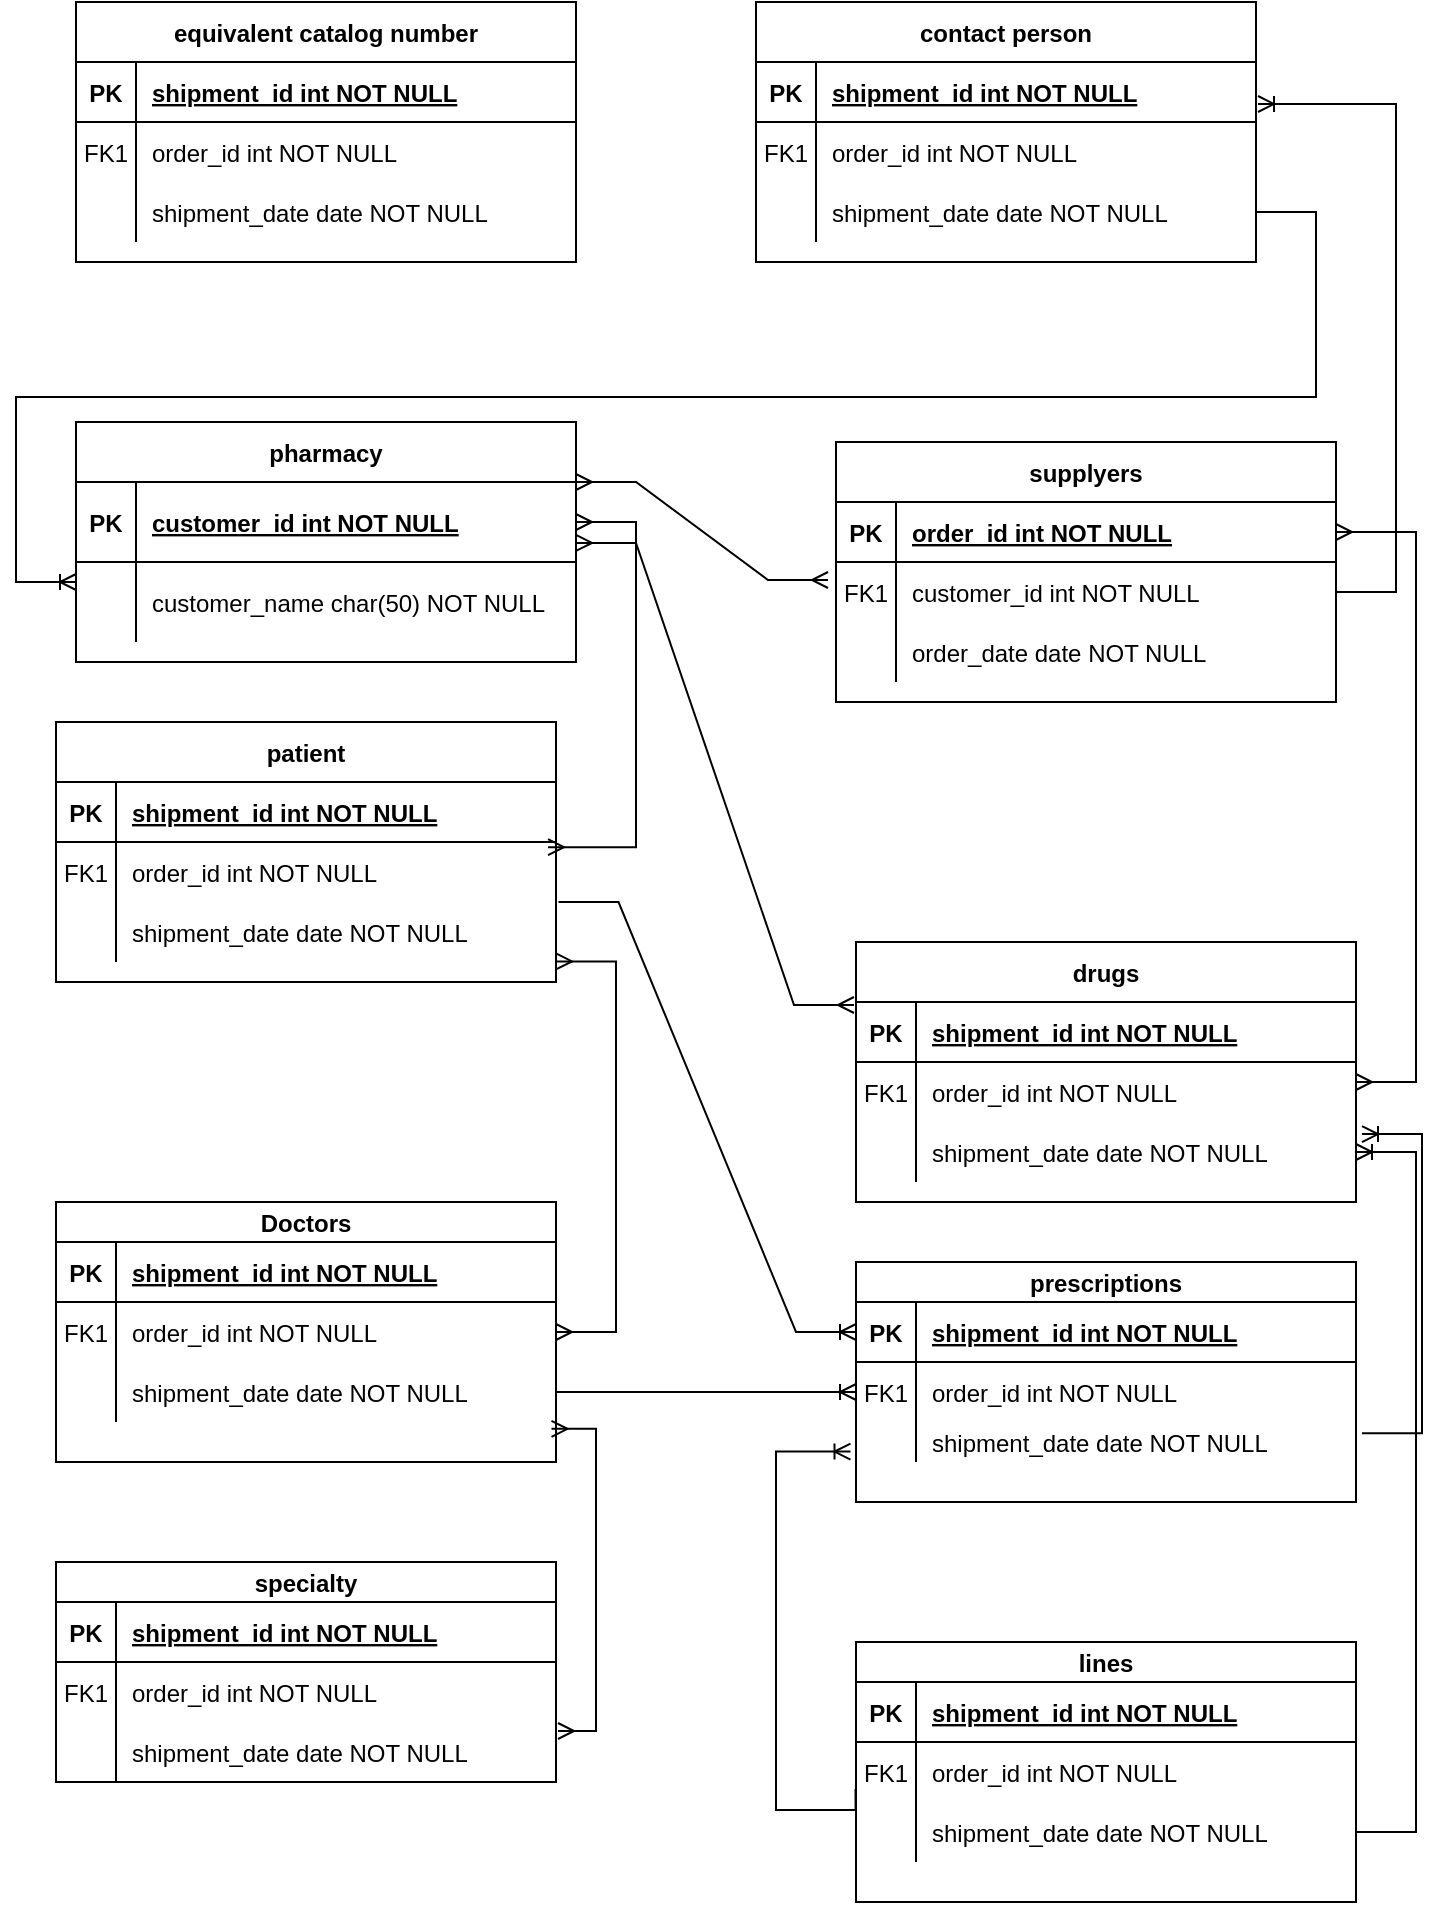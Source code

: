<mxfile version="21.0.8" type="github">
  <diagram id="R2lEEEUBdFMjLlhIrx00" name="Page-1">
    <mxGraphModel dx="1000" dy="1630" grid="1" gridSize="10" guides="1" tooltips="1" connect="1" arrows="1" fold="1" page="1" pageScale="1" pageWidth="850" pageHeight="1100" math="0" shadow="0" extFonts="Permanent Marker^https://fonts.googleapis.com/css?family=Permanent+Marker">
      <root>
        <mxCell id="0" />
        <mxCell id="1" parent="0" />
        <mxCell id="C-vyLk0tnHw3VtMMgP7b-2" value="supplyers" style="shape=table;startSize=30;container=1;collapsible=1;childLayout=tableLayout;fixedRows=1;rowLines=0;fontStyle=1;align=center;resizeLast=1;" parent="1" vertex="1">
          <mxGeometry x="440" y="190" width="250" height="130" as="geometry" />
        </mxCell>
        <mxCell id="C-vyLk0tnHw3VtMMgP7b-3" value="" style="shape=partialRectangle;collapsible=0;dropTarget=0;pointerEvents=0;fillColor=none;points=[[0,0.5],[1,0.5]];portConstraint=eastwest;top=0;left=0;right=0;bottom=1;" parent="C-vyLk0tnHw3VtMMgP7b-2" vertex="1">
          <mxGeometry y="30" width="250" height="30" as="geometry" />
        </mxCell>
        <mxCell id="C-vyLk0tnHw3VtMMgP7b-4" value="PK" style="shape=partialRectangle;overflow=hidden;connectable=0;fillColor=none;top=0;left=0;bottom=0;right=0;fontStyle=1;" parent="C-vyLk0tnHw3VtMMgP7b-3" vertex="1">
          <mxGeometry width="30" height="30" as="geometry">
            <mxRectangle width="30" height="30" as="alternateBounds" />
          </mxGeometry>
        </mxCell>
        <mxCell id="C-vyLk0tnHw3VtMMgP7b-5" value="order_id int NOT NULL " style="shape=partialRectangle;overflow=hidden;connectable=0;fillColor=none;top=0;left=0;bottom=0;right=0;align=left;spacingLeft=6;fontStyle=5;" parent="C-vyLk0tnHw3VtMMgP7b-3" vertex="1">
          <mxGeometry x="30" width="220" height="30" as="geometry">
            <mxRectangle width="220" height="30" as="alternateBounds" />
          </mxGeometry>
        </mxCell>
        <mxCell id="C-vyLk0tnHw3VtMMgP7b-6" value="" style="shape=partialRectangle;collapsible=0;dropTarget=0;pointerEvents=0;fillColor=none;points=[[0,0.5],[1,0.5]];portConstraint=eastwest;top=0;left=0;right=0;bottom=0;" parent="C-vyLk0tnHw3VtMMgP7b-2" vertex="1">
          <mxGeometry y="60" width="250" height="30" as="geometry" />
        </mxCell>
        <mxCell id="C-vyLk0tnHw3VtMMgP7b-7" value="FK1" style="shape=partialRectangle;overflow=hidden;connectable=0;fillColor=none;top=0;left=0;bottom=0;right=0;" parent="C-vyLk0tnHw3VtMMgP7b-6" vertex="1">
          <mxGeometry width="30" height="30" as="geometry">
            <mxRectangle width="30" height="30" as="alternateBounds" />
          </mxGeometry>
        </mxCell>
        <mxCell id="C-vyLk0tnHw3VtMMgP7b-8" value="customer_id int NOT NULL" style="shape=partialRectangle;overflow=hidden;connectable=0;fillColor=none;top=0;left=0;bottom=0;right=0;align=left;spacingLeft=6;" parent="C-vyLk0tnHw3VtMMgP7b-6" vertex="1">
          <mxGeometry x="30" width="220" height="30" as="geometry">
            <mxRectangle width="220" height="30" as="alternateBounds" />
          </mxGeometry>
        </mxCell>
        <mxCell id="C-vyLk0tnHw3VtMMgP7b-9" value="" style="shape=partialRectangle;collapsible=0;dropTarget=0;pointerEvents=0;fillColor=none;points=[[0,0.5],[1,0.5]];portConstraint=eastwest;top=0;left=0;right=0;bottom=0;" parent="C-vyLk0tnHw3VtMMgP7b-2" vertex="1">
          <mxGeometry y="90" width="250" height="30" as="geometry" />
        </mxCell>
        <mxCell id="C-vyLk0tnHw3VtMMgP7b-10" value="" style="shape=partialRectangle;overflow=hidden;connectable=0;fillColor=none;top=0;left=0;bottom=0;right=0;" parent="C-vyLk0tnHw3VtMMgP7b-9" vertex="1">
          <mxGeometry width="30" height="30" as="geometry">
            <mxRectangle width="30" height="30" as="alternateBounds" />
          </mxGeometry>
        </mxCell>
        <mxCell id="C-vyLk0tnHw3VtMMgP7b-11" value="order_date date NOT NULL" style="shape=partialRectangle;overflow=hidden;connectable=0;fillColor=none;top=0;left=0;bottom=0;right=0;align=left;spacingLeft=6;" parent="C-vyLk0tnHw3VtMMgP7b-9" vertex="1">
          <mxGeometry x="30" width="220" height="30" as="geometry">
            <mxRectangle width="220" height="30" as="alternateBounds" />
          </mxGeometry>
        </mxCell>
        <mxCell id="C-vyLk0tnHw3VtMMgP7b-13" value="contact person" style="shape=table;startSize=30;container=1;collapsible=1;childLayout=tableLayout;fixedRows=1;rowLines=0;fontStyle=1;align=center;resizeLast=1;" parent="1" vertex="1">
          <mxGeometry x="400" y="-30" width="250" height="130" as="geometry" />
        </mxCell>
        <mxCell id="C-vyLk0tnHw3VtMMgP7b-14" value="" style="shape=partialRectangle;collapsible=0;dropTarget=0;pointerEvents=0;fillColor=none;points=[[0,0.5],[1,0.5]];portConstraint=eastwest;top=0;left=0;right=0;bottom=1;" parent="C-vyLk0tnHw3VtMMgP7b-13" vertex="1">
          <mxGeometry y="30" width="250" height="30" as="geometry" />
        </mxCell>
        <mxCell id="C-vyLk0tnHw3VtMMgP7b-15" value="PK" style="shape=partialRectangle;overflow=hidden;connectable=0;fillColor=none;top=0;left=0;bottom=0;right=0;fontStyle=1;" parent="C-vyLk0tnHw3VtMMgP7b-14" vertex="1">
          <mxGeometry width="30" height="30" as="geometry">
            <mxRectangle width="30" height="30" as="alternateBounds" />
          </mxGeometry>
        </mxCell>
        <mxCell id="C-vyLk0tnHw3VtMMgP7b-16" value="shipment_id int NOT NULL " style="shape=partialRectangle;overflow=hidden;connectable=0;fillColor=none;top=0;left=0;bottom=0;right=0;align=left;spacingLeft=6;fontStyle=5;" parent="C-vyLk0tnHw3VtMMgP7b-14" vertex="1">
          <mxGeometry x="30" width="220" height="30" as="geometry">
            <mxRectangle width="220" height="30" as="alternateBounds" />
          </mxGeometry>
        </mxCell>
        <mxCell id="C-vyLk0tnHw3VtMMgP7b-17" value="" style="shape=partialRectangle;collapsible=0;dropTarget=0;pointerEvents=0;fillColor=none;points=[[0,0.5],[1,0.5]];portConstraint=eastwest;top=0;left=0;right=0;bottom=0;" parent="C-vyLk0tnHw3VtMMgP7b-13" vertex="1">
          <mxGeometry y="60" width="250" height="30" as="geometry" />
        </mxCell>
        <mxCell id="C-vyLk0tnHw3VtMMgP7b-18" value="FK1" style="shape=partialRectangle;overflow=hidden;connectable=0;fillColor=none;top=0;left=0;bottom=0;right=0;" parent="C-vyLk0tnHw3VtMMgP7b-17" vertex="1">
          <mxGeometry width="30" height="30" as="geometry">
            <mxRectangle width="30" height="30" as="alternateBounds" />
          </mxGeometry>
        </mxCell>
        <mxCell id="C-vyLk0tnHw3VtMMgP7b-19" value="order_id int NOT NULL" style="shape=partialRectangle;overflow=hidden;connectable=0;fillColor=none;top=0;left=0;bottom=0;right=0;align=left;spacingLeft=6;" parent="C-vyLk0tnHw3VtMMgP7b-17" vertex="1">
          <mxGeometry x="30" width="220" height="30" as="geometry">
            <mxRectangle width="220" height="30" as="alternateBounds" />
          </mxGeometry>
        </mxCell>
        <mxCell id="C-vyLk0tnHw3VtMMgP7b-20" value="" style="shape=partialRectangle;collapsible=0;dropTarget=0;pointerEvents=0;fillColor=none;points=[[0,0.5],[1,0.5]];portConstraint=eastwest;top=0;left=0;right=0;bottom=0;" parent="C-vyLk0tnHw3VtMMgP7b-13" vertex="1">
          <mxGeometry y="90" width="250" height="30" as="geometry" />
        </mxCell>
        <mxCell id="C-vyLk0tnHw3VtMMgP7b-21" value="" style="shape=partialRectangle;overflow=hidden;connectable=0;fillColor=none;top=0;left=0;bottom=0;right=0;" parent="C-vyLk0tnHw3VtMMgP7b-20" vertex="1">
          <mxGeometry width="30" height="30" as="geometry">
            <mxRectangle width="30" height="30" as="alternateBounds" />
          </mxGeometry>
        </mxCell>
        <mxCell id="C-vyLk0tnHw3VtMMgP7b-22" value="shipment_date date NOT NULL" style="shape=partialRectangle;overflow=hidden;connectable=0;fillColor=none;top=0;left=0;bottom=0;right=0;align=left;spacingLeft=6;" parent="C-vyLk0tnHw3VtMMgP7b-20" vertex="1">
          <mxGeometry x="30" width="220" height="30" as="geometry">
            <mxRectangle width="220" height="30" as="alternateBounds" />
          </mxGeometry>
        </mxCell>
        <mxCell id="C-vyLk0tnHw3VtMMgP7b-23" value="pharmacy" style="shape=table;startSize=30;container=1;collapsible=1;childLayout=tableLayout;fixedRows=1;rowLines=0;fontStyle=1;align=center;resizeLast=1;" parent="1" vertex="1">
          <mxGeometry x="60" y="180" width="250" height="120.0" as="geometry" />
        </mxCell>
        <mxCell id="C-vyLk0tnHw3VtMMgP7b-24" value="" style="shape=partialRectangle;collapsible=0;dropTarget=0;pointerEvents=0;fillColor=none;points=[[0,0.5],[1,0.5]];portConstraint=eastwest;top=0;left=0;right=0;bottom=1;" parent="C-vyLk0tnHw3VtMMgP7b-23" vertex="1">
          <mxGeometry y="30" width="250" height="40" as="geometry" />
        </mxCell>
        <mxCell id="C-vyLk0tnHw3VtMMgP7b-25" value="PK" style="shape=partialRectangle;overflow=hidden;connectable=0;fillColor=none;top=0;left=0;bottom=0;right=0;fontStyle=1;" parent="C-vyLk0tnHw3VtMMgP7b-24" vertex="1">
          <mxGeometry width="30" height="40" as="geometry">
            <mxRectangle width="30" height="40" as="alternateBounds" />
          </mxGeometry>
        </mxCell>
        <mxCell id="C-vyLk0tnHw3VtMMgP7b-26" value="customer_id int NOT NULL " style="shape=partialRectangle;overflow=hidden;connectable=0;fillColor=none;top=0;left=0;bottom=0;right=0;align=left;spacingLeft=6;fontStyle=5;" parent="C-vyLk0tnHw3VtMMgP7b-24" vertex="1">
          <mxGeometry x="30" width="220" height="40" as="geometry">
            <mxRectangle width="220" height="40" as="alternateBounds" />
          </mxGeometry>
        </mxCell>
        <mxCell id="C-vyLk0tnHw3VtMMgP7b-27" value="" style="shape=partialRectangle;collapsible=0;dropTarget=0;pointerEvents=0;fillColor=none;points=[[0,0.5],[1,0.5]];portConstraint=eastwest;top=0;left=0;right=0;bottom=0;" parent="C-vyLk0tnHw3VtMMgP7b-23" vertex="1">
          <mxGeometry y="70" width="250" height="40" as="geometry" />
        </mxCell>
        <mxCell id="C-vyLk0tnHw3VtMMgP7b-28" value="" style="shape=partialRectangle;overflow=hidden;connectable=0;fillColor=none;top=0;left=0;bottom=0;right=0;" parent="C-vyLk0tnHw3VtMMgP7b-27" vertex="1">
          <mxGeometry width="30" height="40" as="geometry">
            <mxRectangle width="30" height="40" as="alternateBounds" />
          </mxGeometry>
        </mxCell>
        <mxCell id="C-vyLk0tnHw3VtMMgP7b-29" value="customer_name char(50) NOT NULL" style="shape=partialRectangle;overflow=hidden;connectable=0;fillColor=none;top=0;left=0;bottom=0;right=0;align=left;spacingLeft=6;" parent="C-vyLk0tnHw3VtMMgP7b-27" vertex="1">
          <mxGeometry x="30" width="220" height="40" as="geometry">
            <mxRectangle width="220" height="40" as="alternateBounds" />
          </mxGeometry>
        </mxCell>
        <mxCell id="srsGQEnhRJpTJTJRXSEW-1" value="drugs" style="shape=table;startSize=30;container=1;collapsible=1;childLayout=tableLayout;fixedRows=1;rowLines=0;fontStyle=1;align=center;resizeLast=1;" parent="1" vertex="1">
          <mxGeometry x="450" y="440" width="250" height="130" as="geometry" />
        </mxCell>
        <mxCell id="srsGQEnhRJpTJTJRXSEW-2" value="" style="shape=partialRectangle;collapsible=0;dropTarget=0;pointerEvents=0;fillColor=none;points=[[0,0.5],[1,0.5]];portConstraint=eastwest;top=0;left=0;right=0;bottom=1;" parent="srsGQEnhRJpTJTJRXSEW-1" vertex="1">
          <mxGeometry y="30" width="250" height="30" as="geometry" />
        </mxCell>
        <mxCell id="srsGQEnhRJpTJTJRXSEW-3" value="PK" style="shape=partialRectangle;overflow=hidden;connectable=0;fillColor=none;top=0;left=0;bottom=0;right=0;fontStyle=1;" parent="srsGQEnhRJpTJTJRXSEW-2" vertex="1">
          <mxGeometry width="30" height="30" as="geometry">
            <mxRectangle width="30" height="30" as="alternateBounds" />
          </mxGeometry>
        </mxCell>
        <mxCell id="srsGQEnhRJpTJTJRXSEW-4" value="shipment_id int NOT NULL " style="shape=partialRectangle;overflow=hidden;connectable=0;fillColor=none;top=0;left=0;bottom=0;right=0;align=left;spacingLeft=6;fontStyle=5;" parent="srsGQEnhRJpTJTJRXSEW-2" vertex="1">
          <mxGeometry x="30" width="220" height="30" as="geometry">
            <mxRectangle width="220" height="30" as="alternateBounds" />
          </mxGeometry>
        </mxCell>
        <mxCell id="srsGQEnhRJpTJTJRXSEW-5" value="" style="shape=partialRectangle;collapsible=0;dropTarget=0;pointerEvents=0;fillColor=none;points=[[0,0.5],[1,0.5]];portConstraint=eastwest;top=0;left=0;right=0;bottom=0;" parent="srsGQEnhRJpTJTJRXSEW-1" vertex="1">
          <mxGeometry y="60" width="250" height="30" as="geometry" />
        </mxCell>
        <mxCell id="srsGQEnhRJpTJTJRXSEW-6" value="FK1" style="shape=partialRectangle;overflow=hidden;connectable=0;fillColor=none;top=0;left=0;bottom=0;right=0;" parent="srsGQEnhRJpTJTJRXSEW-5" vertex="1">
          <mxGeometry width="30" height="30" as="geometry">
            <mxRectangle width="30" height="30" as="alternateBounds" />
          </mxGeometry>
        </mxCell>
        <mxCell id="srsGQEnhRJpTJTJRXSEW-7" value="order_id int NOT NULL" style="shape=partialRectangle;overflow=hidden;connectable=0;fillColor=none;top=0;left=0;bottom=0;right=0;align=left;spacingLeft=6;" parent="srsGQEnhRJpTJTJRXSEW-5" vertex="1">
          <mxGeometry x="30" width="220" height="30" as="geometry">
            <mxRectangle width="220" height="30" as="alternateBounds" />
          </mxGeometry>
        </mxCell>
        <mxCell id="srsGQEnhRJpTJTJRXSEW-8" value="" style="shape=partialRectangle;collapsible=0;dropTarget=0;pointerEvents=0;fillColor=none;points=[[0,0.5],[1,0.5]];portConstraint=eastwest;top=0;left=0;right=0;bottom=0;" parent="srsGQEnhRJpTJTJRXSEW-1" vertex="1">
          <mxGeometry y="90" width="250" height="30" as="geometry" />
        </mxCell>
        <mxCell id="srsGQEnhRJpTJTJRXSEW-9" value="" style="shape=partialRectangle;overflow=hidden;connectable=0;fillColor=none;top=0;left=0;bottom=0;right=0;" parent="srsGQEnhRJpTJTJRXSEW-8" vertex="1">
          <mxGeometry width="30" height="30" as="geometry">
            <mxRectangle width="30" height="30" as="alternateBounds" />
          </mxGeometry>
        </mxCell>
        <mxCell id="srsGQEnhRJpTJTJRXSEW-10" value="shipment_date date NOT NULL" style="shape=partialRectangle;overflow=hidden;connectable=0;fillColor=none;top=0;left=0;bottom=0;right=0;align=left;spacingLeft=6;" parent="srsGQEnhRJpTJTJRXSEW-8" vertex="1">
          <mxGeometry x="30" width="220" height="30" as="geometry">
            <mxRectangle width="220" height="30" as="alternateBounds" />
          </mxGeometry>
        </mxCell>
        <mxCell id="srsGQEnhRJpTJTJRXSEW-12" value="" style="edgeStyle=entityRelationEdgeStyle;fontSize=12;html=1;endArrow=ERmany;startArrow=ERmany;rounded=0;" parent="1" target="C-vyLk0tnHw3VtMMgP7b-3" edge="1">
          <mxGeometry width="100" height="100" relative="1" as="geometry">
            <mxPoint x="700" y="510" as="sourcePoint" />
            <mxPoint x="800" y="410" as="targetPoint" />
          </mxGeometry>
        </mxCell>
        <mxCell id="srsGQEnhRJpTJTJRXSEW-13" value="" style="edgeStyle=entityRelationEdgeStyle;fontSize=12;html=1;endArrow=ERmany;startArrow=ERmany;rounded=0;exitX=1;exitY=0.25;exitDx=0;exitDy=0;entryX=-0.016;entryY=0.3;entryDx=0;entryDy=0;entryPerimeter=0;" parent="1" source="C-vyLk0tnHw3VtMMgP7b-23" target="C-vyLk0tnHw3VtMMgP7b-6" edge="1">
          <mxGeometry width="100" height="100" relative="1" as="geometry">
            <mxPoint x="710" y="520" as="sourcePoint" />
            <mxPoint x="440" y="160" as="targetPoint" />
          </mxGeometry>
        </mxCell>
        <mxCell id="srsGQEnhRJpTJTJRXSEW-14" value="patient" style="shape=table;startSize=30;container=1;collapsible=1;childLayout=tableLayout;fixedRows=1;rowLines=0;fontStyle=1;align=center;resizeLast=1;" parent="1" vertex="1">
          <mxGeometry x="50" y="330" width="250" height="130" as="geometry" />
        </mxCell>
        <mxCell id="srsGQEnhRJpTJTJRXSEW-15" value="" style="shape=partialRectangle;collapsible=0;dropTarget=0;pointerEvents=0;fillColor=none;points=[[0,0.5],[1,0.5]];portConstraint=eastwest;top=0;left=0;right=0;bottom=1;" parent="srsGQEnhRJpTJTJRXSEW-14" vertex="1">
          <mxGeometry y="30" width="250" height="30" as="geometry" />
        </mxCell>
        <mxCell id="srsGQEnhRJpTJTJRXSEW-16" value="PK" style="shape=partialRectangle;overflow=hidden;connectable=0;fillColor=none;top=0;left=0;bottom=0;right=0;fontStyle=1;" parent="srsGQEnhRJpTJTJRXSEW-15" vertex="1">
          <mxGeometry width="30" height="30" as="geometry">
            <mxRectangle width="30" height="30" as="alternateBounds" />
          </mxGeometry>
        </mxCell>
        <mxCell id="srsGQEnhRJpTJTJRXSEW-17" value="shipment_id int NOT NULL " style="shape=partialRectangle;overflow=hidden;connectable=0;fillColor=none;top=0;left=0;bottom=0;right=0;align=left;spacingLeft=6;fontStyle=5;" parent="srsGQEnhRJpTJTJRXSEW-15" vertex="1">
          <mxGeometry x="30" width="220" height="30" as="geometry">
            <mxRectangle width="220" height="30" as="alternateBounds" />
          </mxGeometry>
        </mxCell>
        <mxCell id="srsGQEnhRJpTJTJRXSEW-18" value="" style="shape=partialRectangle;collapsible=0;dropTarget=0;pointerEvents=0;fillColor=none;points=[[0,0.5],[1,0.5]];portConstraint=eastwest;top=0;left=0;right=0;bottom=0;" parent="srsGQEnhRJpTJTJRXSEW-14" vertex="1">
          <mxGeometry y="60" width="250" height="30" as="geometry" />
        </mxCell>
        <mxCell id="srsGQEnhRJpTJTJRXSEW-19" value="FK1" style="shape=partialRectangle;overflow=hidden;connectable=0;fillColor=none;top=0;left=0;bottom=0;right=0;" parent="srsGQEnhRJpTJTJRXSEW-18" vertex="1">
          <mxGeometry width="30" height="30" as="geometry">
            <mxRectangle width="30" height="30" as="alternateBounds" />
          </mxGeometry>
        </mxCell>
        <mxCell id="srsGQEnhRJpTJTJRXSEW-20" value="order_id int NOT NULL" style="shape=partialRectangle;overflow=hidden;connectable=0;fillColor=none;top=0;left=0;bottom=0;right=0;align=left;spacingLeft=6;" parent="srsGQEnhRJpTJTJRXSEW-18" vertex="1">
          <mxGeometry x="30" width="220" height="30" as="geometry">
            <mxRectangle width="220" height="30" as="alternateBounds" />
          </mxGeometry>
        </mxCell>
        <mxCell id="srsGQEnhRJpTJTJRXSEW-21" value="" style="shape=partialRectangle;collapsible=0;dropTarget=0;pointerEvents=0;fillColor=none;points=[[0,0.5],[1,0.5]];portConstraint=eastwest;top=0;left=0;right=0;bottom=0;" parent="srsGQEnhRJpTJTJRXSEW-14" vertex="1">
          <mxGeometry y="90" width="250" height="30" as="geometry" />
        </mxCell>
        <mxCell id="srsGQEnhRJpTJTJRXSEW-22" value="" style="shape=partialRectangle;overflow=hidden;connectable=0;fillColor=none;top=0;left=0;bottom=0;right=0;" parent="srsGQEnhRJpTJTJRXSEW-21" vertex="1">
          <mxGeometry width="30" height="30" as="geometry">
            <mxRectangle width="30" height="30" as="alternateBounds" />
          </mxGeometry>
        </mxCell>
        <mxCell id="srsGQEnhRJpTJTJRXSEW-23" value="shipment_date date NOT NULL" style="shape=partialRectangle;overflow=hidden;connectable=0;fillColor=none;top=0;left=0;bottom=0;right=0;align=left;spacingLeft=6;" parent="srsGQEnhRJpTJTJRXSEW-21" vertex="1">
          <mxGeometry x="30" width="220" height="30" as="geometry">
            <mxRectangle width="220" height="30" as="alternateBounds" />
          </mxGeometry>
        </mxCell>
        <mxCell id="srsGQEnhRJpTJTJRXSEW-26" value="Doctors" style="shape=table;startSize=20;container=1;collapsible=1;childLayout=tableLayout;fixedRows=1;rowLines=0;fontStyle=1;align=center;resizeLast=1;" parent="1" vertex="1">
          <mxGeometry x="50" y="570" width="250" height="130" as="geometry" />
        </mxCell>
        <mxCell id="srsGQEnhRJpTJTJRXSEW-27" value="" style="shape=partialRectangle;collapsible=0;dropTarget=0;pointerEvents=0;fillColor=none;points=[[0,0.5],[1,0.5]];portConstraint=eastwest;top=0;left=0;right=0;bottom=1;" parent="srsGQEnhRJpTJTJRXSEW-26" vertex="1">
          <mxGeometry y="20" width="250" height="30" as="geometry" />
        </mxCell>
        <mxCell id="srsGQEnhRJpTJTJRXSEW-28" value="PK" style="shape=partialRectangle;overflow=hidden;connectable=0;fillColor=none;top=0;left=0;bottom=0;right=0;fontStyle=1;" parent="srsGQEnhRJpTJTJRXSEW-27" vertex="1">
          <mxGeometry width="30" height="30" as="geometry">
            <mxRectangle width="30" height="30" as="alternateBounds" />
          </mxGeometry>
        </mxCell>
        <mxCell id="srsGQEnhRJpTJTJRXSEW-29" value="shipment_id int NOT NULL " style="shape=partialRectangle;overflow=hidden;connectable=0;fillColor=none;top=0;left=0;bottom=0;right=0;align=left;spacingLeft=6;fontStyle=5;" parent="srsGQEnhRJpTJTJRXSEW-27" vertex="1">
          <mxGeometry x="30" width="220" height="30" as="geometry">
            <mxRectangle width="220" height="30" as="alternateBounds" />
          </mxGeometry>
        </mxCell>
        <mxCell id="srsGQEnhRJpTJTJRXSEW-30" value="" style="shape=partialRectangle;collapsible=0;dropTarget=0;pointerEvents=0;fillColor=none;points=[[0,0.5],[1,0.5]];portConstraint=eastwest;top=0;left=0;right=0;bottom=0;" parent="srsGQEnhRJpTJTJRXSEW-26" vertex="1">
          <mxGeometry y="50" width="250" height="30" as="geometry" />
        </mxCell>
        <mxCell id="srsGQEnhRJpTJTJRXSEW-31" value="FK1" style="shape=partialRectangle;overflow=hidden;connectable=0;fillColor=none;top=0;left=0;bottom=0;right=0;" parent="srsGQEnhRJpTJTJRXSEW-30" vertex="1">
          <mxGeometry width="30" height="30" as="geometry">
            <mxRectangle width="30" height="30" as="alternateBounds" />
          </mxGeometry>
        </mxCell>
        <mxCell id="srsGQEnhRJpTJTJRXSEW-32" value="order_id int NOT NULL" style="shape=partialRectangle;overflow=hidden;connectable=0;fillColor=none;top=0;left=0;bottom=0;right=0;align=left;spacingLeft=6;" parent="srsGQEnhRJpTJTJRXSEW-30" vertex="1">
          <mxGeometry x="30" width="220" height="30" as="geometry">
            <mxRectangle width="220" height="30" as="alternateBounds" />
          </mxGeometry>
        </mxCell>
        <mxCell id="srsGQEnhRJpTJTJRXSEW-33" value="" style="shape=partialRectangle;collapsible=0;dropTarget=0;pointerEvents=0;fillColor=none;points=[[0,0.5],[1,0.5]];portConstraint=eastwest;top=0;left=0;right=0;bottom=0;" parent="srsGQEnhRJpTJTJRXSEW-26" vertex="1">
          <mxGeometry y="80" width="250" height="30" as="geometry" />
        </mxCell>
        <mxCell id="srsGQEnhRJpTJTJRXSEW-34" value="" style="shape=partialRectangle;overflow=hidden;connectable=0;fillColor=none;top=0;left=0;bottom=0;right=0;" parent="srsGQEnhRJpTJTJRXSEW-33" vertex="1">
          <mxGeometry width="30" height="30" as="geometry">
            <mxRectangle width="30" height="30" as="alternateBounds" />
          </mxGeometry>
        </mxCell>
        <mxCell id="srsGQEnhRJpTJTJRXSEW-35" value="shipment_date date NOT NULL" style="shape=partialRectangle;overflow=hidden;connectable=0;fillColor=none;top=0;left=0;bottom=0;right=0;align=left;spacingLeft=6;" parent="srsGQEnhRJpTJTJRXSEW-33" vertex="1">
          <mxGeometry x="30" width="220" height="30" as="geometry">
            <mxRectangle width="220" height="30" as="alternateBounds" />
          </mxGeometry>
        </mxCell>
        <mxCell id="srsGQEnhRJpTJTJRXSEW-36" value="prescriptions" style="shape=table;startSize=20;container=1;collapsible=1;childLayout=tableLayout;fixedRows=1;rowLines=0;fontStyle=1;align=center;resizeLast=1;" parent="1" vertex="1">
          <mxGeometry x="450" y="600" width="250" height="120" as="geometry" />
        </mxCell>
        <mxCell id="srsGQEnhRJpTJTJRXSEW-37" value="" style="shape=partialRectangle;collapsible=0;dropTarget=0;pointerEvents=0;fillColor=none;points=[[0,0.5],[1,0.5]];portConstraint=eastwest;top=0;left=0;right=0;bottom=1;" parent="srsGQEnhRJpTJTJRXSEW-36" vertex="1">
          <mxGeometry y="20" width="250" height="30" as="geometry" />
        </mxCell>
        <mxCell id="srsGQEnhRJpTJTJRXSEW-38" value="PK" style="shape=partialRectangle;overflow=hidden;connectable=0;fillColor=none;top=0;left=0;bottom=0;right=0;fontStyle=1;" parent="srsGQEnhRJpTJTJRXSEW-37" vertex="1">
          <mxGeometry width="30" height="30" as="geometry">
            <mxRectangle width="30" height="30" as="alternateBounds" />
          </mxGeometry>
        </mxCell>
        <mxCell id="srsGQEnhRJpTJTJRXSEW-39" value="shipment_id int NOT NULL " style="shape=partialRectangle;overflow=hidden;connectable=0;fillColor=none;top=0;left=0;bottom=0;right=0;align=left;spacingLeft=6;fontStyle=5;" parent="srsGQEnhRJpTJTJRXSEW-37" vertex="1">
          <mxGeometry x="30" width="220" height="30" as="geometry">
            <mxRectangle width="220" height="30" as="alternateBounds" />
          </mxGeometry>
        </mxCell>
        <mxCell id="srsGQEnhRJpTJTJRXSEW-40" value="" style="shape=partialRectangle;collapsible=0;dropTarget=0;pointerEvents=0;fillColor=none;points=[[0,0.5],[1,0.5]];portConstraint=eastwest;top=0;left=0;right=0;bottom=0;" parent="srsGQEnhRJpTJTJRXSEW-36" vertex="1">
          <mxGeometry y="50" width="250" height="30" as="geometry" />
        </mxCell>
        <mxCell id="srsGQEnhRJpTJTJRXSEW-41" value="FK1" style="shape=partialRectangle;overflow=hidden;connectable=0;fillColor=none;top=0;left=0;bottom=0;right=0;" parent="srsGQEnhRJpTJTJRXSEW-40" vertex="1">
          <mxGeometry width="30" height="30" as="geometry">
            <mxRectangle width="30" height="30" as="alternateBounds" />
          </mxGeometry>
        </mxCell>
        <mxCell id="srsGQEnhRJpTJTJRXSEW-42" value="order_id int NOT NULL" style="shape=partialRectangle;overflow=hidden;connectable=0;fillColor=none;top=0;left=0;bottom=0;right=0;align=left;spacingLeft=6;" parent="srsGQEnhRJpTJTJRXSEW-40" vertex="1">
          <mxGeometry x="30" width="220" height="30" as="geometry">
            <mxRectangle width="220" height="30" as="alternateBounds" />
          </mxGeometry>
        </mxCell>
        <mxCell id="srsGQEnhRJpTJTJRXSEW-43" value="" style="shape=partialRectangle;collapsible=0;dropTarget=0;pointerEvents=0;fillColor=none;points=[[0,0.5],[1,0.5]];portConstraint=eastwest;top=0;left=0;right=0;bottom=0;" parent="srsGQEnhRJpTJTJRXSEW-36" vertex="1">
          <mxGeometry y="80" width="250" height="20" as="geometry" />
        </mxCell>
        <mxCell id="srsGQEnhRJpTJTJRXSEW-44" value="" style="shape=partialRectangle;overflow=hidden;connectable=0;fillColor=none;top=0;left=0;bottom=0;right=0;" parent="srsGQEnhRJpTJTJRXSEW-43" vertex="1">
          <mxGeometry width="30" height="20" as="geometry">
            <mxRectangle width="30" height="20" as="alternateBounds" />
          </mxGeometry>
        </mxCell>
        <mxCell id="srsGQEnhRJpTJTJRXSEW-45" value="shipment_date date NOT NULL" style="shape=partialRectangle;overflow=hidden;connectable=0;fillColor=none;top=0;left=0;bottom=0;right=0;align=left;spacingLeft=6;" parent="srsGQEnhRJpTJTJRXSEW-43" vertex="1">
          <mxGeometry x="30" width="220" height="20" as="geometry">
            <mxRectangle width="220" height="20" as="alternateBounds" />
          </mxGeometry>
        </mxCell>
        <mxCell id="srsGQEnhRJpTJTJRXSEW-46" value="specialty" style="shape=table;startSize=20;container=1;collapsible=1;childLayout=tableLayout;fixedRows=1;rowLines=0;fontStyle=1;align=center;resizeLast=1;" parent="1" vertex="1">
          <mxGeometry x="50" y="750" width="250" height="110" as="geometry" />
        </mxCell>
        <mxCell id="srsGQEnhRJpTJTJRXSEW-47" value="" style="shape=partialRectangle;collapsible=0;dropTarget=0;pointerEvents=0;fillColor=none;points=[[0,0.5],[1,0.5]];portConstraint=eastwest;top=0;left=0;right=0;bottom=1;" parent="srsGQEnhRJpTJTJRXSEW-46" vertex="1">
          <mxGeometry y="20" width="250" height="30" as="geometry" />
        </mxCell>
        <mxCell id="srsGQEnhRJpTJTJRXSEW-48" value="PK" style="shape=partialRectangle;overflow=hidden;connectable=0;fillColor=none;top=0;left=0;bottom=0;right=0;fontStyle=1;" parent="srsGQEnhRJpTJTJRXSEW-47" vertex="1">
          <mxGeometry width="30" height="30" as="geometry">
            <mxRectangle width="30" height="30" as="alternateBounds" />
          </mxGeometry>
        </mxCell>
        <mxCell id="srsGQEnhRJpTJTJRXSEW-49" value="shipment_id int NOT NULL " style="shape=partialRectangle;overflow=hidden;connectable=0;fillColor=none;top=0;left=0;bottom=0;right=0;align=left;spacingLeft=6;fontStyle=5;" parent="srsGQEnhRJpTJTJRXSEW-47" vertex="1">
          <mxGeometry x="30" width="220" height="30" as="geometry">
            <mxRectangle width="220" height="30" as="alternateBounds" />
          </mxGeometry>
        </mxCell>
        <mxCell id="srsGQEnhRJpTJTJRXSEW-50" value="" style="shape=partialRectangle;collapsible=0;dropTarget=0;pointerEvents=0;fillColor=none;points=[[0,0.5],[1,0.5]];portConstraint=eastwest;top=0;left=0;right=0;bottom=0;" parent="srsGQEnhRJpTJTJRXSEW-46" vertex="1">
          <mxGeometry y="50" width="250" height="30" as="geometry" />
        </mxCell>
        <mxCell id="srsGQEnhRJpTJTJRXSEW-51" value="FK1" style="shape=partialRectangle;overflow=hidden;connectable=0;fillColor=none;top=0;left=0;bottom=0;right=0;" parent="srsGQEnhRJpTJTJRXSEW-50" vertex="1">
          <mxGeometry width="30" height="30" as="geometry">
            <mxRectangle width="30" height="30" as="alternateBounds" />
          </mxGeometry>
        </mxCell>
        <mxCell id="srsGQEnhRJpTJTJRXSEW-52" value="order_id int NOT NULL" style="shape=partialRectangle;overflow=hidden;connectable=0;fillColor=none;top=0;left=0;bottom=0;right=0;align=left;spacingLeft=6;" parent="srsGQEnhRJpTJTJRXSEW-50" vertex="1">
          <mxGeometry x="30" width="220" height="30" as="geometry">
            <mxRectangle width="220" height="30" as="alternateBounds" />
          </mxGeometry>
        </mxCell>
        <mxCell id="srsGQEnhRJpTJTJRXSEW-53" value="" style="shape=partialRectangle;collapsible=0;dropTarget=0;pointerEvents=0;fillColor=none;points=[[0,0.5],[1,0.5]];portConstraint=eastwest;top=0;left=0;right=0;bottom=0;" parent="srsGQEnhRJpTJTJRXSEW-46" vertex="1">
          <mxGeometry y="80" width="250" height="30" as="geometry" />
        </mxCell>
        <mxCell id="srsGQEnhRJpTJTJRXSEW-54" value="" style="shape=partialRectangle;overflow=hidden;connectable=0;fillColor=none;top=0;left=0;bottom=0;right=0;" parent="srsGQEnhRJpTJTJRXSEW-53" vertex="1">
          <mxGeometry width="30" height="30" as="geometry">
            <mxRectangle width="30" height="30" as="alternateBounds" />
          </mxGeometry>
        </mxCell>
        <mxCell id="srsGQEnhRJpTJTJRXSEW-55" value="shipment_date date NOT NULL" style="shape=partialRectangle;overflow=hidden;connectable=0;fillColor=none;top=0;left=0;bottom=0;right=0;align=left;spacingLeft=6;" parent="srsGQEnhRJpTJTJRXSEW-53" vertex="1">
          <mxGeometry x="30" width="220" height="30" as="geometry">
            <mxRectangle width="220" height="30" as="alternateBounds" />
          </mxGeometry>
        </mxCell>
        <mxCell id="srsGQEnhRJpTJTJRXSEW-56" value="" style="edgeStyle=entityRelationEdgeStyle;fontSize=12;html=1;endArrow=ERoneToMany;rounded=0;exitX=1;exitY=0.5;exitDx=0;exitDy=0;" parent="1" source="srsGQEnhRJpTJTJRXSEW-33" target="srsGQEnhRJpTJTJRXSEW-40" edge="1">
          <mxGeometry width="100" height="100" relative="1" as="geometry">
            <mxPoint x="370" y="600" as="sourcePoint" />
            <mxPoint x="470" y="500" as="targetPoint" />
          </mxGeometry>
        </mxCell>
        <mxCell id="srsGQEnhRJpTJTJRXSEW-57" value="" style="edgeStyle=entityRelationEdgeStyle;fontSize=12;html=1;endArrow=ERmany;startArrow=ERmany;rounded=0;exitX=1;exitY=0.5;exitDx=0;exitDy=0;entryX=1;entryY=0.99;entryDx=0;entryDy=0;entryPerimeter=0;" parent="1" source="srsGQEnhRJpTJTJRXSEW-30" target="srsGQEnhRJpTJTJRXSEW-21" edge="1">
          <mxGeometry width="100" height="100" relative="1" as="geometry">
            <mxPoint x="450" y="570" as="sourcePoint" />
            <mxPoint x="550" y="470" as="targetPoint" />
          </mxGeometry>
        </mxCell>
        <mxCell id="srsGQEnhRJpTJTJRXSEW-66" value="" style="edgeStyle=entityRelationEdgeStyle;fontSize=12;html=1;endArrow=ERoneToMany;rounded=0;entryX=1.004;entryY=0.7;entryDx=0;entryDy=0;entryPerimeter=0;" parent="1" source="C-vyLk0tnHw3VtMMgP7b-6" target="C-vyLk0tnHw3VtMMgP7b-14" edge="1">
          <mxGeometry width="100" height="100" relative="1" as="geometry">
            <mxPoint x="710" y="140" as="sourcePoint" />
            <mxPoint x="480" y="-80" as="targetPoint" />
          </mxGeometry>
        </mxCell>
        <mxCell id="srsGQEnhRJpTJTJRXSEW-69" value="" style="edgeStyle=entityRelationEdgeStyle;fontSize=12;html=1;endArrow=ERoneToMany;rounded=0;exitX=1;exitY=0.5;exitDx=0;exitDy=0;" parent="1" source="C-vyLk0tnHw3VtMMgP7b-20" edge="1">
          <mxGeometry width="100" height="100" relative="1" as="geometry">
            <mxPoint x="530" y="95" as="sourcePoint" />
            <mxPoint x="60" y="260" as="targetPoint" />
          </mxGeometry>
        </mxCell>
        <mxCell id="srsGQEnhRJpTJTJRXSEW-72" value="lines" style="shape=table;startSize=20;container=1;collapsible=1;childLayout=tableLayout;fixedRows=1;rowLines=0;fontStyle=1;align=center;resizeLast=1;" parent="1" vertex="1">
          <mxGeometry x="450" y="790" width="250" height="130" as="geometry" />
        </mxCell>
        <mxCell id="srsGQEnhRJpTJTJRXSEW-73" value="" style="shape=partialRectangle;collapsible=0;dropTarget=0;pointerEvents=0;fillColor=none;points=[[0,0.5],[1,0.5]];portConstraint=eastwest;top=0;left=0;right=0;bottom=1;" parent="srsGQEnhRJpTJTJRXSEW-72" vertex="1">
          <mxGeometry y="20" width="250" height="30" as="geometry" />
        </mxCell>
        <mxCell id="srsGQEnhRJpTJTJRXSEW-74" value="PK" style="shape=partialRectangle;overflow=hidden;connectable=0;fillColor=none;top=0;left=0;bottom=0;right=0;fontStyle=1;" parent="srsGQEnhRJpTJTJRXSEW-73" vertex="1">
          <mxGeometry width="30" height="30" as="geometry">
            <mxRectangle width="30" height="30" as="alternateBounds" />
          </mxGeometry>
        </mxCell>
        <mxCell id="srsGQEnhRJpTJTJRXSEW-75" value="shipment_id int NOT NULL " style="shape=partialRectangle;overflow=hidden;connectable=0;fillColor=none;top=0;left=0;bottom=0;right=0;align=left;spacingLeft=6;fontStyle=5;" parent="srsGQEnhRJpTJTJRXSEW-73" vertex="1">
          <mxGeometry x="30" width="220" height="30" as="geometry">
            <mxRectangle width="220" height="30" as="alternateBounds" />
          </mxGeometry>
        </mxCell>
        <mxCell id="srsGQEnhRJpTJTJRXSEW-76" value="" style="shape=partialRectangle;collapsible=0;dropTarget=0;pointerEvents=0;fillColor=none;points=[[0,0.5],[1,0.5]];portConstraint=eastwest;top=0;left=0;right=0;bottom=0;" parent="srsGQEnhRJpTJTJRXSEW-72" vertex="1">
          <mxGeometry y="50" width="250" height="30" as="geometry" />
        </mxCell>
        <mxCell id="srsGQEnhRJpTJTJRXSEW-77" value="FK1" style="shape=partialRectangle;overflow=hidden;connectable=0;fillColor=none;top=0;left=0;bottom=0;right=0;" parent="srsGQEnhRJpTJTJRXSEW-76" vertex="1">
          <mxGeometry width="30" height="30" as="geometry">
            <mxRectangle width="30" height="30" as="alternateBounds" />
          </mxGeometry>
        </mxCell>
        <mxCell id="srsGQEnhRJpTJTJRXSEW-78" value="order_id int NOT NULL" style="shape=partialRectangle;overflow=hidden;connectable=0;fillColor=none;top=0;left=0;bottom=0;right=0;align=left;spacingLeft=6;" parent="srsGQEnhRJpTJTJRXSEW-76" vertex="1">
          <mxGeometry x="30" width="220" height="30" as="geometry">
            <mxRectangle width="220" height="30" as="alternateBounds" />
          </mxGeometry>
        </mxCell>
        <mxCell id="srsGQEnhRJpTJTJRXSEW-79" value="" style="shape=partialRectangle;collapsible=0;dropTarget=0;pointerEvents=0;fillColor=none;points=[[0,0.5],[1,0.5]];portConstraint=eastwest;top=0;left=0;right=0;bottom=0;" parent="srsGQEnhRJpTJTJRXSEW-72" vertex="1">
          <mxGeometry y="80" width="250" height="30" as="geometry" />
        </mxCell>
        <mxCell id="srsGQEnhRJpTJTJRXSEW-80" value="" style="shape=partialRectangle;overflow=hidden;connectable=0;fillColor=none;top=0;left=0;bottom=0;right=0;" parent="srsGQEnhRJpTJTJRXSEW-79" vertex="1">
          <mxGeometry width="30" height="30" as="geometry">
            <mxRectangle width="30" height="30" as="alternateBounds" />
          </mxGeometry>
        </mxCell>
        <mxCell id="srsGQEnhRJpTJTJRXSEW-81" value="shipment_date date NOT NULL" style="shape=partialRectangle;overflow=hidden;connectable=0;fillColor=none;top=0;left=0;bottom=0;right=0;align=left;spacingLeft=6;" parent="srsGQEnhRJpTJTJRXSEW-79" vertex="1">
          <mxGeometry x="30" width="220" height="30" as="geometry">
            <mxRectangle width="220" height="30" as="alternateBounds" />
          </mxGeometry>
        </mxCell>
        <mxCell id="srsGQEnhRJpTJTJRXSEW-82" value="" style="edgeStyle=entityRelationEdgeStyle;fontSize=12;html=1;endArrow=ERoneToMany;rounded=0;entryX=1.012;entryY=0.202;entryDx=0;entryDy=0;entryPerimeter=0;exitX=1.012;exitY=0.284;exitDx=0;exitDy=0;exitPerimeter=0;" parent="1" source="srsGQEnhRJpTJTJRXSEW-43" target="srsGQEnhRJpTJTJRXSEW-8" edge="1">
          <mxGeometry width="100" height="100" relative="1" as="geometry">
            <mxPoint x="720" y="720" as="sourcePoint" />
            <mxPoint x="440" y="460" as="targetPoint" />
          </mxGeometry>
        </mxCell>
        <mxCell id="srsGQEnhRJpTJTJRXSEW-83" value="" style="fontSize=12;html=1;endArrow=ERoneToMany;rounded=0;edgeStyle=orthogonalEdgeStyle;elbow=vertical;exitX=-0.001;exitY=0.785;exitDx=0;exitDy=0;exitPerimeter=0;entryX=-0.011;entryY=0.74;entryDx=0;entryDy=0;entryPerimeter=0;" parent="1" source="srsGQEnhRJpTJTJRXSEW-76" target="srsGQEnhRJpTJTJRXSEW-43" edge="1">
          <mxGeometry width="100" height="100" relative="1" as="geometry">
            <mxPoint x="410" y="880" as="sourcePoint" />
            <mxPoint x="450" y="710" as="targetPoint" />
            <Array as="points">
              <mxPoint x="410" y="874" />
              <mxPoint x="410" y="695" />
            </Array>
          </mxGeometry>
        </mxCell>
        <mxCell id="srsGQEnhRJpTJTJRXSEW-86" value="equivalent catalog number" style="shape=table;startSize=30;container=1;collapsible=1;childLayout=tableLayout;fixedRows=1;rowLines=0;fontStyle=1;align=center;resizeLast=1;" parent="1" vertex="1">
          <mxGeometry x="60" y="-30" width="250" height="130" as="geometry" />
        </mxCell>
        <mxCell id="srsGQEnhRJpTJTJRXSEW-87" value="" style="shape=partialRectangle;collapsible=0;dropTarget=0;pointerEvents=0;fillColor=none;points=[[0,0.5],[1,0.5]];portConstraint=eastwest;top=0;left=0;right=0;bottom=1;" parent="srsGQEnhRJpTJTJRXSEW-86" vertex="1">
          <mxGeometry y="30" width="250" height="30" as="geometry" />
        </mxCell>
        <mxCell id="srsGQEnhRJpTJTJRXSEW-88" value="PK" style="shape=partialRectangle;overflow=hidden;connectable=0;fillColor=none;top=0;left=0;bottom=0;right=0;fontStyle=1;" parent="srsGQEnhRJpTJTJRXSEW-87" vertex="1">
          <mxGeometry width="30" height="30" as="geometry">
            <mxRectangle width="30" height="30" as="alternateBounds" />
          </mxGeometry>
        </mxCell>
        <mxCell id="srsGQEnhRJpTJTJRXSEW-89" value="shipment_id int NOT NULL " style="shape=partialRectangle;overflow=hidden;connectable=0;fillColor=none;top=0;left=0;bottom=0;right=0;align=left;spacingLeft=6;fontStyle=5;" parent="srsGQEnhRJpTJTJRXSEW-87" vertex="1">
          <mxGeometry x="30" width="220" height="30" as="geometry">
            <mxRectangle width="220" height="30" as="alternateBounds" />
          </mxGeometry>
        </mxCell>
        <mxCell id="srsGQEnhRJpTJTJRXSEW-90" value="" style="shape=partialRectangle;collapsible=0;dropTarget=0;pointerEvents=0;fillColor=none;points=[[0,0.5],[1,0.5]];portConstraint=eastwest;top=0;left=0;right=0;bottom=0;" parent="srsGQEnhRJpTJTJRXSEW-86" vertex="1">
          <mxGeometry y="60" width="250" height="30" as="geometry" />
        </mxCell>
        <mxCell id="srsGQEnhRJpTJTJRXSEW-91" value="FK1" style="shape=partialRectangle;overflow=hidden;connectable=0;fillColor=none;top=0;left=0;bottom=0;right=0;" parent="srsGQEnhRJpTJTJRXSEW-90" vertex="1">
          <mxGeometry width="30" height="30" as="geometry">
            <mxRectangle width="30" height="30" as="alternateBounds" />
          </mxGeometry>
        </mxCell>
        <mxCell id="srsGQEnhRJpTJTJRXSEW-92" value="order_id int NOT NULL" style="shape=partialRectangle;overflow=hidden;connectable=0;fillColor=none;top=0;left=0;bottom=0;right=0;align=left;spacingLeft=6;" parent="srsGQEnhRJpTJTJRXSEW-90" vertex="1">
          <mxGeometry x="30" width="220" height="30" as="geometry">
            <mxRectangle width="220" height="30" as="alternateBounds" />
          </mxGeometry>
        </mxCell>
        <mxCell id="srsGQEnhRJpTJTJRXSEW-93" value="" style="shape=partialRectangle;collapsible=0;dropTarget=0;pointerEvents=0;fillColor=none;points=[[0,0.5],[1,0.5]];portConstraint=eastwest;top=0;left=0;right=0;bottom=0;" parent="srsGQEnhRJpTJTJRXSEW-86" vertex="1">
          <mxGeometry y="90" width="250" height="30" as="geometry" />
        </mxCell>
        <mxCell id="srsGQEnhRJpTJTJRXSEW-94" value="" style="shape=partialRectangle;overflow=hidden;connectable=0;fillColor=none;top=0;left=0;bottom=0;right=0;" parent="srsGQEnhRJpTJTJRXSEW-93" vertex="1">
          <mxGeometry width="30" height="30" as="geometry">
            <mxRectangle width="30" height="30" as="alternateBounds" />
          </mxGeometry>
        </mxCell>
        <mxCell id="srsGQEnhRJpTJTJRXSEW-95" value="shipment_date date NOT NULL" style="shape=partialRectangle;overflow=hidden;connectable=0;fillColor=none;top=0;left=0;bottom=0;right=0;align=left;spacingLeft=6;" parent="srsGQEnhRJpTJTJRXSEW-93" vertex="1">
          <mxGeometry x="30" width="220" height="30" as="geometry">
            <mxRectangle width="220" height="30" as="alternateBounds" />
          </mxGeometry>
        </mxCell>
        <mxCell id="srsGQEnhRJpTJTJRXSEW-96" value="" style="edgeStyle=entityRelationEdgeStyle;fontSize=12;html=1;endArrow=ERmany;startArrow=ERmany;rounded=0;exitX=-0.004;exitY=0.05;exitDx=0;exitDy=0;exitPerimeter=0;entryX=1;entryY=0.762;entryDx=0;entryDy=0;entryPerimeter=0;" parent="1" source="srsGQEnhRJpTJTJRXSEW-2" target="C-vyLk0tnHw3VtMMgP7b-24" edge="1">
          <mxGeometry width="100" height="100" relative="1" as="geometry">
            <mxPoint x="280" y="460" as="sourcePoint" />
            <mxPoint x="380" y="360" as="targetPoint" />
          </mxGeometry>
        </mxCell>
        <mxCell id="srsGQEnhRJpTJTJRXSEW-97" value="" style="edgeStyle=entityRelationEdgeStyle;fontSize=12;html=1;endArrow=ERoneToMany;rounded=0;" parent="1" source="srsGQEnhRJpTJTJRXSEW-79" target="srsGQEnhRJpTJTJRXSEW-8" edge="1">
          <mxGeometry width="100" height="100" relative="1" as="geometry">
            <mxPoint x="713" y="696" as="sourcePoint" />
            <mxPoint x="713" y="546" as="targetPoint" />
          </mxGeometry>
        </mxCell>
        <mxCell id="srsGQEnhRJpTJTJRXSEW-98" value="" style="edgeStyle=orthogonalEdgeStyle;fontSize=12;html=1;endArrow=ERmany;startArrow=ERmany;rounded=0;exitX=1.004;exitY=0.15;exitDx=0;exitDy=0;exitPerimeter=0;entryX=0.991;entryY=1.113;entryDx=0;entryDy=0;entryPerimeter=0;" parent="1" source="srsGQEnhRJpTJTJRXSEW-53" target="srsGQEnhRJpTJTJRXSEW-33" edge="1">
          <mxGeometry width="100" height="100" relative="1" as="geometry">
            <mxPoint x="310" y="645" as="sourcePoint" />
            <mxPoint x="310" y="450" as="targetPoint" />
            <Array as="points">
              <mxPoint x="320" y="835" />
              <mxPoint x="320" y="683" />
            </Array>
          </mxGeometry>
        </mxCell>
        <mxCell id="srsGQEnhRJpTJTJRXSEW-99" value="" style="edgeStyle=entityRelationEdgeStyle;fontSize=12;html=1;endArrow=ERmany;startArrow=ERmany;rounded=0;entryX=0.984;entryY=1.086;entryDx=0;entryDy=0;entryPerimeter=0;" parent="1" source="C-vyLk0tnHw3VtMMgP7b-24" target="srsGQEnhRJpTJTJRXSEW-15" edge="1">
          <mxGeometry width="100" height="100" relative="1" as="geometry">
            <mxPoint x="320" y="220" as="sourcePoint" />
            <mxPoint x="446" y="269" as="targetPoint" />
          </mxGeometry>
        </mxCell>
        <mxCell id="srsGQEnhRJpTJTJRXSEW-100" value="" style="edgeStyle=entityRelationEdgeStyle;fontSize=12;html=1;endArrow=ERoneToMany;rounded=0;entryX=0;entryY=0.5;entryDx=0;entryDy=0;exitX=1.005;exitY=1;exitDx=0;exitDy=0;exitPerimeter=0;" parent="1" source="srsGQEnhRJpTJTJRXSEW-18" target="srsGQEnhRJpTJTJRXSEW-37" edge="1">
          <mxGeometry width="100" height="100" relative="1" as="geometry">
            <mxPoint x="250" y="640" as="sourcePoint" />
            <mxPoint x="350" y="540" as="targetPoint" />
          </mxGeometry>
        </mxCell>
      </root>
    </mxGraphModel>
  </diagram>
</mxfile>
